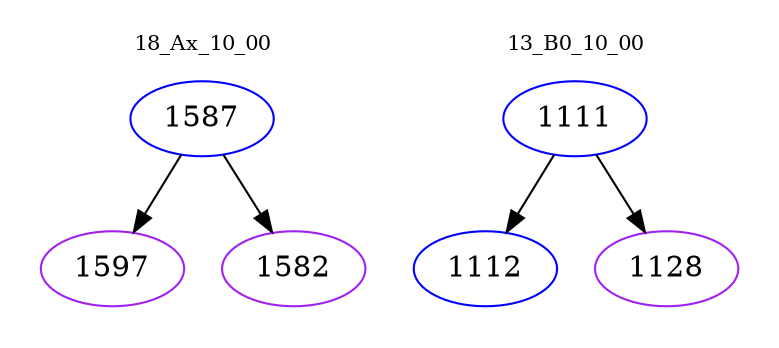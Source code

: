 digraph{
subgraph cluster_0 {
color = white
label = "18_Ax_10_00";
fontsize=10;
T0_1587 [label="1587", color="blue"]
T0_1587 -> T0_1597 [color="black"]
T0_1597 [label="1597", color="purple"]
T0_1587 -> T0_1582 [color="black"]
T0_1582 [label="1582", color="purple"]
}
subgraph cluster_1 {
color = white
label = "13_B0_10_00";
fontsize=10;
T1_1111 [label="1111", color="blue"]
T1_1111 -> T1_1112 [color="black"]
T1_1112 [label="1112", color="blue"]
T1_1111 -> T1_1128 [color="black"]
T1_1128 [label="1128", color="purple"]
}
}
